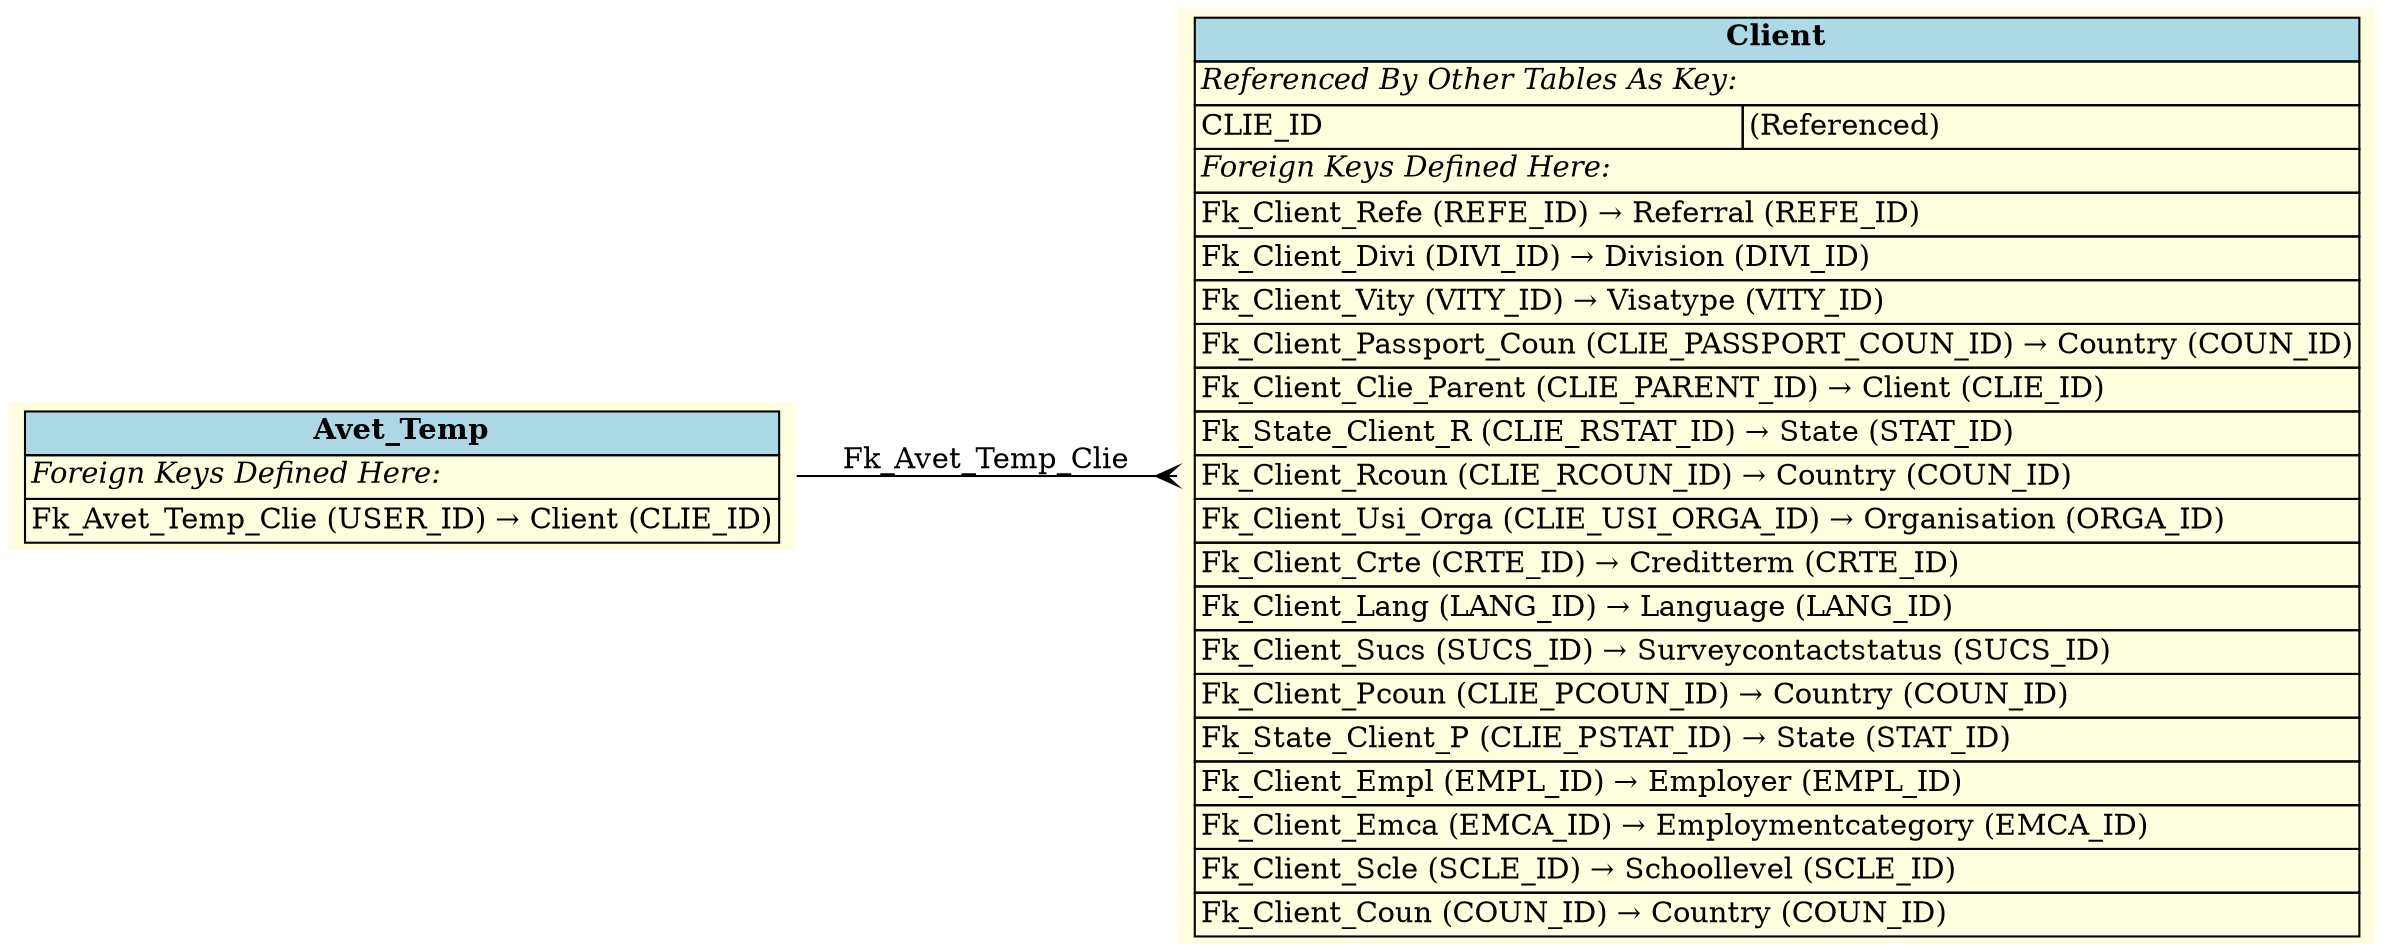 digraph ERD {
  rankdir=LR;
  node [shape=plaintext, style=filled, fillcolor=lightyellow];
  edge [arrowhead=crow, arrowtail=none, dir=both, labelfontsize=10];

  "Avet_Temp" [
    label=<
    <TABLE BORDER="0" CELLBORDER="1" CELLSPACING="0" BGCOLOR="lightyellow">
      <TR><TD COLSPAN="2" BGCOLOR="lightblue"><B>Avet_Temp</B></TD></TR>
      <TR><TD COLSPAN="2" ALIGN="LEFT"><I>Foreign Keys Defined Here:</I></TD></TR>
      <TR><TD ALIGN="LEFT" COLSPAN="2">Fk_Avet_Temp_Clie (USER_ID) &rarr; Client (CLIE_ID)</TD></TR>
    </TABLE>
    >
  ];

  "Client" [
    label=<
    <TABLE BORDER="0" CELLBORDER="1" CELLSPACING="0" BGCOLOR="lightyellow">
      <TR><TD COLSPAN="2" BGCOLOR="lightblue"><B>Client</B></TD></TR>
      <TR><TD COLSPAN="2" ALIGN="LEFT"><I>Referenced By Other Tables As Key:</I></TD></TR>
      <TR><TD ALIGN="LEFT">CLIE_ID</TD><TD ALIGN="LEFT">(Referenced)</TD></TR>
      <TR><TD COLSPAN="2" ALIGN="LEFT"><I>Foreign Keys Defined Here:</I></TD></TR>
      <TR><TD ALIGN="LEFT" COLSPAN="2">Fk_Client_Refe (REFE_ID) &rarr; Referral (REFE_ID)</TD></TR>
      <TR><TD ALIGN="LEFT" COLSPAN="2">Fk_Client_Divi (DIVI_ID) &rarr; Division (DIVI_ID)</TD></TR>
      <TR><TD ALIGN="LEFT" COLSPAN="2">Fk_Client_Vity (VITY_ID) &rarr; Visatype (VITY_ID)</TD></TR>
      <TR><TD ALIGN="LEFT" COLSPAN="2">Fk_Client_Passport_Coun (CLIE_PASSPORT_COUN_ID) &rarr; Country (COUN_ID)</TD></TR>
      <TR><TD ALIGN="LEFT" COLSPAN="2">Fk_Client_Clie_Parent (CLIE_PARENT_ID) &rarr; Client (CLIE_ID)</TD></TR>
      <TR><TD ALIGN="LEFT" COLSPAN="2">Fk_State_Client_R (CLIE_RSTAT_ID) &rarr; State (STAT_ID)</TD></TR>
      <TR><TD ALIGN="LEFT" COLSPAN="2">Fk_Client_Rcoun (CLIE_RCOUN_ID) &rarr; Country (COUN_ID)</TD></TR>
      <TR><TD ALIGN="LEFT" COLSPAN="2">Fk_Client_Usi_Orga (CLIE_USI_ORGA_ID) &rarr; Organisation (ORGA_ID)</TD></TR>
      <TR><TD ALIGN="LEFT" COLSPAN="2">Fk_Client_Crte (CRTE_ID) &rarr; Creditterm (CRTE_ID)</TD></TR>
      <TR><TD ALIGN="LEFT" COLSPAN="2">Fk_Client_Lang (LANG_ID) &rarr; Language (LANG_ID)</TD></TR>
      <TR><TD ALIGN="LEFT" COLSPAN="2">Fk_Client_Sucs (SUCS_ID) &rarr; Surveycontactstatus (SUCS_ID)</TD></TR>
      <TR><TD ALIGN="LEFT" COLSPAN="2">Fk_Client_Pcoun (CLIE_PCOUN_ID) &rarr; Country (COUN_ID)</TD></TR>
      <TR><TD ALIGN="LEFT" COLSPAN="2">Fk_State_Client_P (CLIE_PSTAT_ID) &rarr; State (STAT_ID)</TD></TR>
      <TR><TD ALIGN="LEFT" COLSPAN="2">Fk_Client_Empl (EMPL_ID) &rarr; Employer (EMPL_ID)</TD></TR>
      <TR><TD ALIGN="LEFT" COLSPAN="2">Fk_Client_Emca (EMCA_ID) &rarr; Employmentcategory (EMCA_ID)</TD></TR>
      <TR><TD ALIGN="LEFT" COLSPAN="2">Fk_Client_Scle (SCLE_ID) &rarr; Schoollevel (SCLE_ID)</TD></TR>
      <TR><TD ALIGN="LEFT" COLSPAN="2">Fk_Client_Coun (COUN_ID) &rarr; Country (COUN_ID)</TD></TR>
    </TABLE>
    >
  ];

  "Avet_Temp" -> "Client" [label=" Fk_Avet_Temp_Clie "];
}
